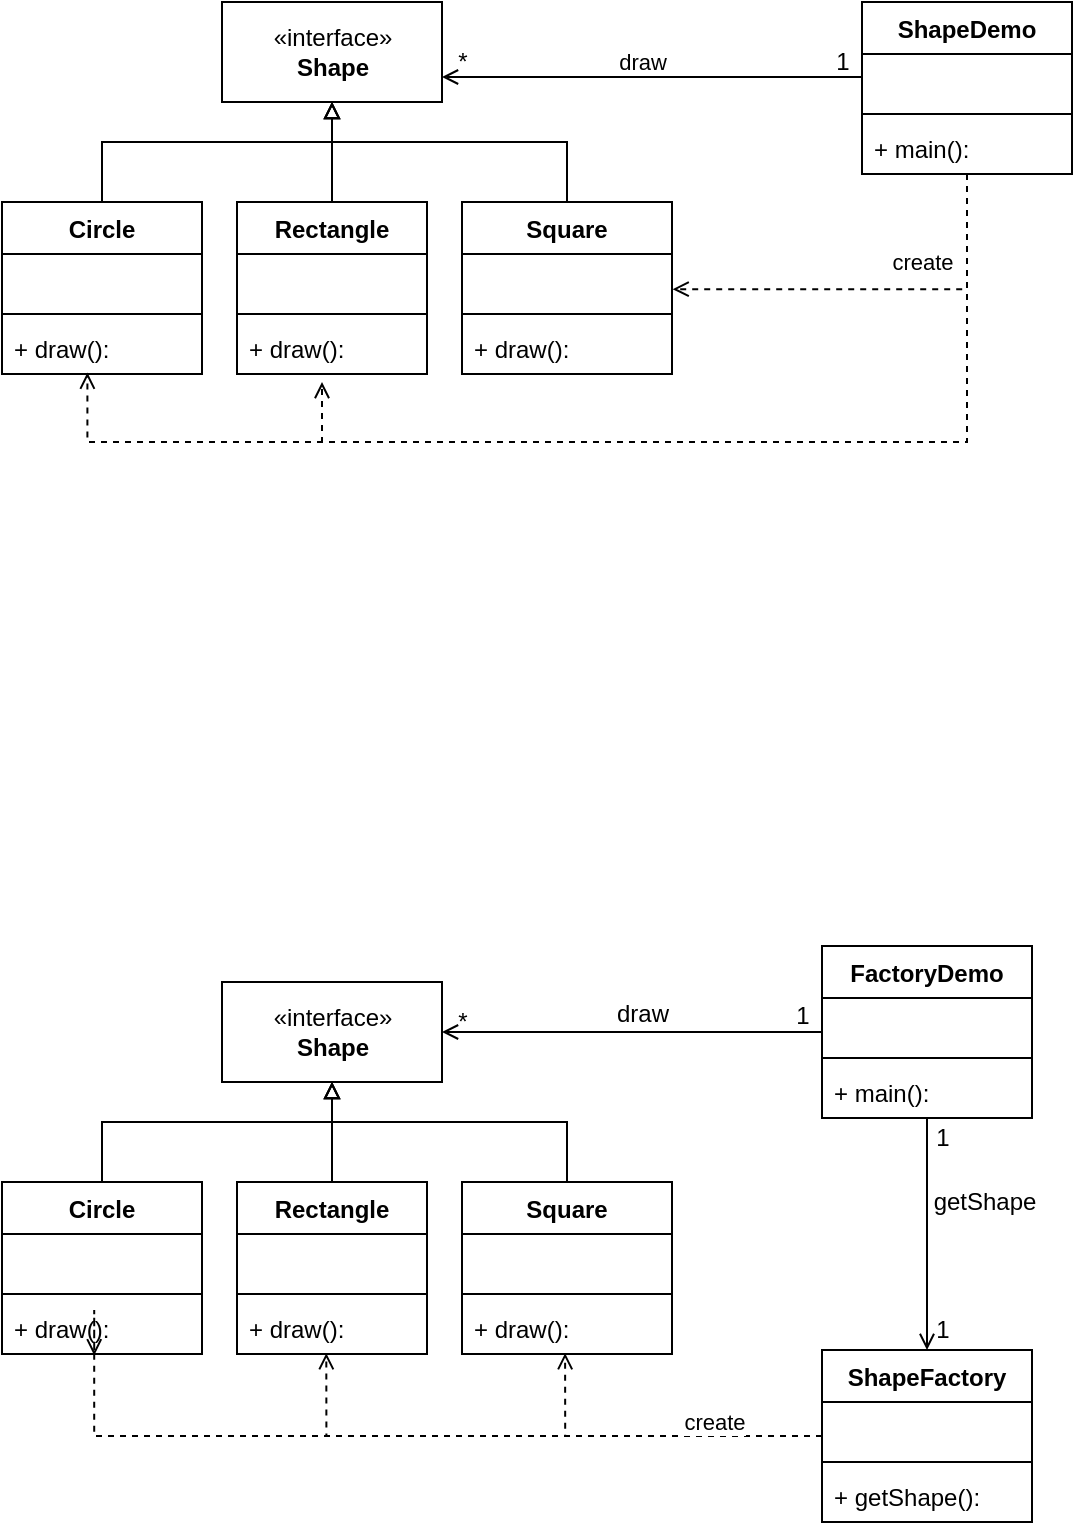 <mxfile version="13.8.8" type="github">
  <diagram id="zpAmBCKR30L5e3rzVQzA" name="Page-1">
    <mxGraphModel dx="655" dy="373" grid="1" gridSize="10" guides="1" tooltips="1" connect="1" arrows="1" fold="1" page="1" pageScale="1" pageWidth="850" pageHeight="1100" math="0" shadow="0">
      <root>
        <mxCell id="0" />
        <mxCell id="1" parent="0" />
        <mxCell id="7cLqkMVQwKOjkI5-6gQO-14" style="edgeStyle=orthogonalEdgeStyle;rounded=0;orthogonalLoop=1;jettySize=auto;html=1;entryX=0.5;entryY=1;entryDx=0;entryDy=0;endArrow=block;endFill=0;" edge="1" parent="1" source="7cLqkMVQwKOjkI5-6gQO-1" target="7cLqkMVQwKOjkI5-6gQO-5">
          <mxGeometry relative="1" as="geometry">
            <Array as="points">
              <mxPoint x="90" y="150" />
              <mxPoint x="205" y="150" />
            </Array>
          </mxGeometry>
        </mxCell>
        <mxCell id="7cLqkMVQwKOjkI5-6gQO-1" value="Circle" style="swimlane;fontStyle=1;align=center;verticalAlign=top;childLayout=stackLayout;horizontal=1;startSize=26;horizontalStack=0;resizeParent=1;resizeParentMax=0;resizeLast=0;collapsible=1;marginBottom=0;" vertex="1" parent="1">
          <mxGeometry x="40" y="180" width="100" height="86" as="geometry" />
        </mxCell>
        <mxCell id="7cLqkMVQwKOjkI5-6gQO-2" value="   " style="text;strokeColor=none;fillColor=none;align=left;verticalAlign=top;spacingLeft=4;spacingRight=4;overflow=hidden;rotatable=0;points=[[0,0.5],[1,0.5]];portConstraint=eastwest;" vertex="1" parent="7cLqkMVQwKOjkI5-6gQO-1">
          <mxGeometry y="26" width="100" height="26" as="geometry" />
        </mxCell>
        <mxCell id="7cLqkMVQwKOjkI5-6gQO-3" value="" style="line;strokeWidth=1;fillColor=none;align=left;verticalAlign=middle;spacingTop=-1;spacingLeft=3;spacingRight=3;rotatable=0;labelPosition=right;points=[];portConstraint=eastwest;" vertex="1" parent="7cLqkMVQwKOjkI5-6gQO-1">
          <mxGeometry y="52" width="100" height="8" as="geometry" />
        </mxCell>
        <mxCell id="7cLqkMVQwKOjkI5-6gQO-4" value="+ draw(): " style="text;strokeColor=none;fillColor=none;align=left;verticalAlign=top;spacingLeft=4;spacingRight=4;overflow=hidden;rotatable=0;points=[[0,0.5],[1,0.5]];portConstraint=eastwest;" vertex="1" parent="7cLqkMVQwKOjkI5-6gQO-1">
          <mxGeometry y="60" width="100" height="26" as="geometry" />
        </mxCell>
        <mxCell id="7cLqkMVQwKOjkI5-6gQO-5" value="«interface»&lt;br&gt;&lt;b&gt;Shape&lt;/b&gt;" style="html=1;" vertex="1" parent="1">
          <mxGeometry x="150" y="80" width="110" height="50" as="geometry" />
        </mxCell>
        <mxCell id="7cLqkMVQwKOjkI5-6gQO-15" style="edgeStyle=orthogonalEdgeStyle;rounded=0;orthogonalLoop=1;jettySize=auto;html=1;entryX=0.5;entryY=1;entryDx=0;entryDy=0;endArrow=block;endFill=0;" edge="1" parent="1" source="7cLqkMVQwKOjkI5-6gQO-6" target="7cLqkMVQwKOjkI5-6gQO-5">
          <mxGeometry relative="1" as="geometry" />
        </mxCell>
        <mxCell id="7cLqkMVQwKOjkI5-6gQO-6" value="Rectangle" style="swimlane;fontStyle=1;align=center;verticalAlign=top;childLayout=stackLayout;horizontal=1;startSize=26;horizontalStack=0;resizeParent=1;resizeParentMax=0;resizeLast=0;collapsible=1;marginBottom=0;" vertex="1" parent="1">
          <mxGeometry x="157.5" y="180" width="95" height="86" as="geometry" />
        </mxCell>
        <mxCell id="7cLqkMVQwKOjkI5-6gQO-7" value="   " style="text;strokeColor=none;fillColor=none;align=left;verticalAlign=top;spacingLeft=4;spacingRight=4;overflow=hidden;rotatable=0;points=[[0,0.5],[1,0.5]];portConstraint=eastwest;" vertex="1" parent="7cLqkMVQwKOjkI5-6gQO-6">
          <mxGeometry y="26" width="95" height="26" as="geometry" />
        </mxCell>
        <mxCell id="7cLqkMVQwKOjkI5-6gQO-8" value="" style="line;strokeWidth=1;fillColor=none;align=left;verticalAlign=middle;spacingTop=-1;spacingLeft=3;spacingRight=3;rotatable=0;labelPosition=right;points=[];portConstraint=eastwest;" vertex="1" parent="7cLqkMVQwKOjkI5-6gQO-6">
          <mxGeometry y="52" width="95" height="8" as="geometry" />
        </mxCell>
        <mxCell id="7cLqkMVQwKOjkI5-6gQO-9" value="+ draw(): " style="text;strokeColor=none;fillColor=none;align=left;verticalAlign=top;spacingLeft=4;spacingRight=4;overflow=hidden;rotatable=0;points=[[0,0.5],[1,0.5]];portConstraint=eastwest;" vertex="1" parent="7cLqkMVQwKOjkI5-6gQO-6">
          <mxGeometry y="60" width="95" height="26" as="geometry" />
        </mxCell>
        <mxCell id="7cLqkMVQwKOjkI5-6gQO-16" style="edgeStyle=orthogonalEdgeStyle;rounded=0;orthogonalLoop=1;jettySize=auto;html=1;endArrow=block;endFill=0;" edge="1" parent="1" source="7cLqkMVQwKOjkI5-6gQO-10" target="7cLqkMVQwKOjkI5-6gQO-5">
          <mxGeometry relative="1" as="geometry">
            <Array as="points">
              <mxPoint x="323" y="150" />
              <mxPoint x="205" y="150" />
            </Array>
          </mxGeometry>
        </mxCell>
        <mxCell id="7cLqkMVQwKOjkI5-6gQO-10" value="Square" style="swimlane;fontStyle=1;align=center;verticalAlign=top;childLayout=stackLayout;horizontal=1;startSize=26;horizontalStack=0;resizeParent=1;resizeParentMax=0;resizeLast=0;collapsible=1;marginBottom=0;" vertex="1" parent="1">
          <mxGeometry x="270" y="180" width="105" height="86" as="geometry" />
        </mxCell>
        <mxCell id="7cLqkMVQwKOjkI5-6gQO-11" value="   " style="text;strokeColor=none;fillColor=none;align=left;verticalAlign=top;spacingLeft=4;spacingRight=4;overflow=hidden;rotatable=0;points=[[0,0.5],[1,0.5]];portConstraint=eastwest;" vertex="1" parent="7cLqkMVQwKOjkI5-6gQO-10">
          <mxGeometry y="26" width="105" height="26" as="geometry" />
        </mxCell>
        <mxCell id="7cLqkMVQwKOjkI5-6gQO-12" value="" style="line;strokeWidth=1;fillColor=none;align=left;verticalAlign=middle;spacingTop=-1;spacingLeft=3;spacingRight=3;rotatable=0;labelPosition=right;points=[];portConstraint=eastwest;" vertex="1" parent="7cLqkMVQwKOjkI5-6gQO-10">
          <mxGeometry y="52" width="105" height="8" as="geometry" />
        </mxCell>
        <mxCell id="7cLqkMVQwKOjkI5-6gQO-13" value="+ draw(): " style="text;strokeColor=none;fillColor=none;align=left;verticalAlign=top;spacingLeft=4;spacingRight=4;overflow=hidden;rotatable=0;points=[[0,0.5],[1,0.5]];portConstraint=eastwest;" vertex="1" parent="7cLqkMVQwKOjkI5-6gQO-10">
          <mxGeometry y="60" width="105" height="26" as="geometry" />
        </mxCell>
        <mxCell id="7cLqkMVQwKOjkI5-6gQO-56" style="edgeStyle=orthogonalEdgeStyle;rounded=0;orthogonalLoop=1;jettySize=auto;html=1;entryX=1.003;entryY=0.676;entryDx=0;entryDy=0;entryPerimeter=0;endArrow=open;endFill=0;dashed=1;" edge="1" parent="1" source="7cLqkMVQwKOjkI5-6gQO-23" target="7cLqkMVQwKOjkI5-6gQO-11">
          <mxGeometry relative="1" as="geometry" />
        </mxCell>
        <mxCell id="7cLqkMVQwKOjkI5-6gQO-57" value="create" style="edgeLabel;html=1;align=center;verticalAlign=middle;resizable=0;points=[];" vertex="1" connectable="0" parent="7cLqkMVQwKOjkI5-6gQO-56">
          <mxGeometry x="0.174" y="1" relative="1" as="geometry">
            <mxPoint x="39.89" y="-14.61" as="offset" />
          </mxGeometry>
        </mxCell>
        <mxCell id="7cLqkMVQwKOjkI5-6gQO-60" style="edgeStyle=orthogonalEdgeStyle;rounded=0;orthogonalLoop=1;jettySize=auto;html=1;dashed=1;endArrow=open;endFill=0;" edge="1" parent="1" source="7cLqkMVQwKOjkI5-6gQO-23">
          <mxGeometry relative="1" as="geometry">
            <mxPoint x="200" y="270" as="targetPoint" />
            <Array as="points">
              <mxPoint x="522" y="300" />
              <mxPoint x="200" y="300" />
            </Array>
          </mxGeometry>
        </mxCell>
        <mxCell id="7cLqkMVQwKOjkI5-6gQO-61" style="edgeStyle=orthogonalEdgeStyle;rounded=0;orthogonalLoop=1;jettySize=auto;html=1;entryX=0.427;entryY=0.973;entryDx=0;entryDy=0;entryPerimeter=0;dashed=1;endArrow=open;endFill=0;" edge="1" parent="1" source="7cLqkMVQwKOjkI5-6gQO-23" target="7cLqkMVQwKOjkI5-6gQO-4">
          <mxGeometry relative="1" as="geometry">
            <Array as="points">
              <mxPoint x="522" y="300" />
              <mxPoint x="83" y="300" />
            </Array>
          </mxGeometry>
        </mxCell>
        <mxCell id="7cLqkMVQwKOjkI5-6gQO-23" value="ShapeDemo" style="swimlane;fontStyle=1;align=center;verticalAlign=top;childLayout=stackLayout;horizontal=1;startSize=26;horizontalStack=0;resizeParent=1;resizeParentMax=0;resizeLast=0;collapsible=1;marginBottom=0;" vertex="1" parent="1">
          <mxGeometry x="470" y="80" width="105" height="86" as="geometry" />
        </mxCell>
        <mxCell id="7cLqkMVQwKOjkI5-6gQO-24" value="   " style="text;strokeColor=none;fillColor=none;align=left;verticalAlign=top;spacingLeft=4;spacingRight=4;overflow=hidden;rotatable=0;points=[[0,0.5],[1,0.5]];portConstraint=eastwest;" vertex="1" parent="7cLqkMVQwKOjkI5-6gQO-23">
          <mxGeometry y="26" width="105" height="26" as="geometry" />
        </mxCell>
        <mxCell id="7cLqkMVQwKOjkI5-6gQO-25" value="" style="line;strokeWidth=1;fillColor=none;align=left;verticalAlign=middle;spacingTop=-1;spacingLeft=3;spacingRight=3;rotatable=0;labelPosition=right;points=[];portConstraint=eastwest;" vertex="1" parent="7cLqkMVQwKOjkI5-6gQO-23">
          <mxGeometry y="52" width="105" height="8" as="geometry" />
        </mxCell>
        <mxCell id="7cLqkMVQwKOjkI5-6gQO-26" value="+ main(): " style="text;strokeColor=none;fillColor=none;align=left;verticalAlign=top;spacingLeft=4;spacingRight=4;overflow=hidden;rotatable=0;points=[[0,0.5],[1,0.5]];portConstraint=eastwest;" vertex="1" parent="7cLqkMVQwKOjkI5-6gQO-23">
          <mxGeometry y="60" width="105" height="26" as="geometry" />
        </mxCell>
        <mxCell id="7cLqkMVQwKOjkI5-6gQO-27" style="edgeStyle=orthogonalEdgeStyle;rounded=0;orthogonalLoop=1;jettySize=auto;html=1;entryX=0.5;entryY=1;entryDx=0;entryDy=0;endArrow=block;endFill=0;" edge="1" parent="1" source="7cLqkMVQwKOjkI5-6gQO-28" target="7cLqkMVQwKOjkI5-6gQO-32">
          <mxGeometry relative="1" as="geometry">
            <Array as="points">
              <mxPoint x="90" y="640" />
              <mxPoint x="205" y="640" />
            </Array>
          </mxGeometry>
        </mxCell>
        <mxCell id="7cLqkMVQwKOjkI5-6gQO-28" value="Circle" style="swimlane;fontStyle=1;align=center;verticalAlign=top;childLayout=stackLayout;horizontal=1;startSize=26;horizontalStack=0;resizeParent=1;resizeParentMax=0;resizeLast=0;collapsible=1;marginBottom=0;" vertex="1" parent="1">
          <mxGeometry x="40" y="670" width="100" height="86" as="geometry" />
        </mxCell>
        <mxCell id="7cLqkMVQwKOjkI5-6gQO-29" value="   " style="text;strokeColor=none;fillColor=none;align=left;verticalAlign=top;spacingLeft=4;spacingRight=4;overflow=hidden;rotatable=0;points=[[0,0.5],[1,0.5]];portConstraint=eastwest;" vertex="1" parent="7cLqkMVQwKOjkI5-6gQO-28">
          <mxGeometry y="26" width="100" height="26" as="geometry" />
        </mxCell>
        <mxCell id="7cLqkMVQwKOjkI5-6gQO-30" value="" style="line;strokeWidth=1;fillColor=none;align=left;verticalAlign=middle;spacingTop=-1;spacingLeft=3;spacingRight=3;rotatable=0;labelPosition=right;points=[];portConstraint=eastwest;" vertex="1" parent="7cLqkMVQwKOjkI5-6gQO-28">
          <mxGeometry y="52" width="100" height="8" as="geometry" />
        </mxCell>
        <mxCell id="7cLqkMVQwKOjkI5-6gQO-31" value="+ draw(): " style="text;strokeColor=none;fillColor=none;align=left;verticalAlign=top;spacingLeft=4;spacingRight=4;overflow=hidden;rotatable=0;points=[[0,0.5],[1,0.5]];portConstraint=eastwest;" vertex="1" parent="7cLqkMVQwKOjkI5-6gQO-28">
          <mxGeometry y="60" width="100" height="26" as="geometry" />
        </mxCell>
        <mxCell id="7cLqkMVQwKOjkI5-6gQO-32" value="«interface»&lt;br&gt;&lt;b&gt;Shape&lt;/b&gt;" style="html=1;" vertex="1" parent="1">
          <mxGeometry x="150" y="570" width="110" height="50" as="geometry" />
        </mxCell>
        <mxCell id="7cLqkMVQwKOjkI5-6gQO-33" style="edgeStyle=orthogonalEdgeStyle;rounded=0;orthogonalLoop=1;jettySize=auto;html=1;entryX=0.5;entryY=1;entryDx=0;entryDy=0;endArrow=block;endFill=0;" edge="1" parent="1" source="7cLqkMVQwKOjkI5-6gQO-34" target="7cLqkMVQwKOjkI5-6gQO-32">
          <mxGeometry relative="1" as="geometry" />
        </mxCell>
        <mxCell id="7cLqkMVQwKOjkI5-6gQO-34" value="Rectangle" style="swimlane;fontStyle=1;align=center;verticalAlign=top;childLayout=stackLayout;horizontal=1;startSize=26;horizontalStack=0;resizeParent=1;resizeParentMax=0;resizeLast=0;collapsible=1;marginBottom=0;" vertex="1" parent="1">
          <mxGeometry x="157.5" y="670" width="95" height="86" as="geometry" />
        </mxCell>
        <mxCell id="7cLqkMVQwKOjkI5-6gQO-35" value="   " style="text;strokeColor=none;fillColor=none;align=left;verticalAlign=top;spacingLeft=4;spacingRight=4;overflow=hidden;rotatable=0;points=[[0,0.5],[1,0.5]];portConstraint=eastwest;" vertex="1" parent="7cLqkMVQwKOjkI5-6gQO-34">
          <mxGeometry y="26" width="95" height="26" as="geometry" />
        </mxCell>
        <mxCell id="7cLqkMVQwKOjkI5-6gQO-36" value="" style="line;strokeWidth=1;fillColor=none;align=left;verticalAlign=middle;spacingTop=-1;spacingLeft=3;spacingRight=3;rotatable=0;labelPosition=right;points=[];portConstraint=eastwest;" vertex="1" parent="7cLqkMVQwKOjkI5-6gQO-34">
          <mxGeometry y="52" width="95" height="8" as="geometry" />
        </mxCell>
        <mxCell id="7cLqkMVQwKOjkI5-6gQO-37" value="+ draw(): " style="text;strokeColor=none;fillColor=none;align=left;verticalAlign=top;spacingLeft=4;spacingRight=4;overflow=hidden;rotatable=0;points=[[0,0.5],[1,0.5]];portConstraint=eastwest;" vertex="1" parent="7cLqkMVQwKOjkI5-6gQO-34">
          <mxGeometry y="60" width="95" height="26" as="geometry" />
        </mxCell>
        <mxCell id="7cLqkMVQwKOjkI5-6gQO-38" style="edgeStyle=orthogonalEdgeStyle;rounded=0;orthogonalLoop=1;jettySize=auto;html=1;endArrow=block;endFill=0;" edge="1" parent="1" source="7cLqkMVQwKOjkI5-6gQO-39" target="7cLqkMVQwKOjkI5-6gQO-32">
          <mxGeometry relative="1" as="geometry">
            <Array as="points">
              <mxPoint x="323" y="640" />
              <mxPoint x="205" y="640" />
            </Array>
          </mxGeometry>
        </mxCell>
        <mxCell id="7cLqkMVQwKOjkI5-6gQO-39" value="Square" style="swimlane;fontStyle=1;align=center;verticalAlign=top;childLayout=stackLayout;horizontal=1;startSize=26;horizontalStack=0;resizeParent=1;resizeParentMax=0;resizeLast=0;collapsible=1;marginBottom=0;" vertex="1" parent="1">
          <mxGeometry x="270" y="670" width="105" height="86" as="geometry" />
        </mxCell>
        <mxCell id="7cLqkMVQwKOjkI5-6gQO-40" value="   " style="text;strokeColor=none;fillColor=none;align=left;verticalAlign=top;spacingLeft=4;spacingRight=4;overflow=hidden;rotatable=0;points=[[0,0.5],[1,0.5]];portConstraint=eastwest;" vertex="1" parent="7cLqkMVQwKOjkI5-6gQO-39">
          <mxGeometry y="26" width="105" height="26" as="geometry" />
        </mxCell>
        <mxCell id="7cLqkMVQwKOjkI5-6gQO-41" value="" style="line;strokeWidth=1;fillColor=none;align=left;verticalAlign=middle;spacingTop=-1;spacingLeft=3;spacingRight=3;rotatable=0;labelPosition=right;points=[];portConstraint=eastwest;" vertex="1" parent="7cLqkMVQwKOjkI5-6gQO-39">
          <mxGeometry y="52" width="105" height="8" as="geometry" />
        </mxCell>
        <mxCell id="7cLqkMVQwKOjkI5-6gQO-42" value="+ draw(): " style="text;strokeColor=none;fillColor=none;align=left;verticalAlign=top;spacingLeft=4;spacingRight=4;overflow=hidden;rotatable=0;points=[[0,0.5],[1,0.5]];portConstraint=eastwest;" vertex="1" parent="7cLqkMVQwKOjkI5-6gQO-39">
          <mxGeometry y="60" width="105" height="26" as="geometry" />
        </mxCell>
        <mxCell id="7cLqkMVQwKOjkI5-6gQO-70" style="edgeStyle=orthogonalEdgeStyle;rounded=0;orthogonalLoop=1;jettySize=auto;html=1;entryX=0.47;entryY=0.984;entryDx=0;entryDy=0;entryPerimeter=0;dashed=1;endArrow=open;endFill=0;" edge="1" parent="1" source="7cLqkMVQwKOjkI5-6gQO-43" target="7cLqkMVQwKOjkI5-6gQO-37">
          <mxGeometry relative="1" as="geometry">
            <Array as="points">
              <mxPoint x="202" y="797" />
            </Array>
          </mxGeometry>
        </mxCell>
        <mxCell id="7cLqkMVQwKOjkI5-6gQO-71" style="edgeStyle=orthogonalEdgeStyle;rounded=0;orthogonalLoop=1;jettySize=auto;html=1;entryX=0.491;entryY=0.984;entryDx=0;entryDy=0;entryPerimeter=0;dashed=1;endArrow=open;endFill=0;" edge="1" parent="1" source="7cLqkMVQwKOjkI5-6gQO-43" target="7cLqkMVQwKOjkI5-6gQO-42">
          <mxGeometry relative="1" as="geometry" />
        </mxCell>
        <mxCell id="7cLqkMVQwKOjkI5-6gQO-72" style="edgeStyle=orthogonalEdgeStyle;rounded=0;orthogonalLoop=1;jettySize=auto;html=1;entryX=0.461;entryY=1.027;entryDx=0;entryDy=0;entryPerimeter=0;dashed=1;endArrow=open;endFill=0;" edge="1" parent="1" source="7cLqkMVQwKOjkI5-6gQO-43" target="7cLqkMVQwKOjkI5-6gQO-31">
          <mxGeometry relative="1" as="geometry" />
        </mxCell>
        <mxCell id="7cLqkMVQwKOjkI5-6gQO-73" value="create" style="edgeLabel;html=1;align=center;verticalAlign=middle;resizable=0;points=[];" vertex="1" connectable="0" parent="7cLqkMVQwKOjkI5-6gQO-72">
          <mxGeometry x="-0.758" y="1" relative="1" as="geometry">
            <mxPoint y="-8" as="offset" />
          </mxGeometry>
        </mxCell>
        <mxCell id="7cLqkMVQwKOjkI5-6gQO-43" value="ShapeFactory" style="swimlane;fontStyle=1;align=center;verticalAlign=top;childLayout=stackLayout;horizontal=1;startSize=26;horizontalStack=0;resizeParent=1;resizeParentMax=0;resizeLast=0;collapsible=1;marginBottom=0;" vertex="1" parent="1">
          <mxGeometry x="450" y="754" width="105" height="86" as="geometry" />
        </mxCell>
        <mxCell id="7cLqkMVQwKOjkI5-6gQO-44" value="   " style="text;strokeColor=none;fillColor=none;align=left;verticalAlign=top;spacingLeft=4;spacingRight=4;overflow=hidden;rotatable=0;points=[[0,0.5],[1,0.5]];portConstraint=eastwest;" vertex="1" parent="7cLqkMVQwKOjkI5-6gQO-43">
          <mxGeometry y="26" width="105" height="26" as="geometry" />
        </mxCell>
        <mxCell id="7cLqkMVQwKOjkI5-6gQO-45" value="" style="line;strokeWidth=1;fillColor=none;align=left;verticalAlign=middle;spacingTop=-1;spacingLeft=3;spacingRight=3;rotatable=0;labelPosition=right;points=[];portConstraint=eastwest;" vertex="1" parent="7cLqkMVQwKOjkI5-6gQO-43">
          <mxGeometry y="52" width="105" height="8" as="geometry" />
        </mxCell>
        <mxCell id="7cLqkMVQwKOjkI5-6gQO-46" value="+ getShape(): " style="text;strokeColor=none;fillColor=none;align=left;verticalAlign=top;spacingLeft=4;spacingRight=4;overflow=hidden;rotatable=0;points=[[0,0.5],[1,0.5]];portConstraint=eastwest;" vertex="1" parent="7cLqkMVQwKOjkI5-6gQO-43">
          <mxGeometry y="60" width="105" height="26" as="geometry" />
        </mxCell>
        <mxCell id="7cLqkMVQwKOjkI5-6gQO-54" style="edgeStyle=orthogonalEdgeStyle;rounded=0;orthogonalLoop=1;jettySize=auto;html=1;entryX=1;entryY=0.5;entryDx=0;entryDy=0;endArrow=open;endFill=0;" edge="1" parent="1" source="7cLqkMVQwKOjkI5-6gQO-47" target="7cLqkMVQwKOjkI5-6gQO-32">
          <mxGeometry relative="1" as="geometry" />
        </mxCell>
        <mxCell id="7cLqkMVQwKOjkI5-6gQO-65" style="edgeStyle=orthogonalEdgeStyle;rounded=0;orthogonalLoop=1;jettySize=auto;html=1;entryX=0.5;entryY=0;entryDx=0;entryDy=0;endArrow=open;endFill=0;" edge="1" parent="1" source="7cLqkMVQwKOjkI5-6gQO-47" target="7cLqkMVQwKOjkI5-6gQO-43">
          <mxGeometry relative="1" as="geometry" />
        </mxCell>
        <mxCell id="7cLqkMVQwKOjkI5-6gQO-47" value="FactoryDemo" style="swimlane;fontStyle=1;align=center;verticalAlign=top;childLayout=stackLayout;horizontal=1;startSize=26;horizontalStack=0;resizeParent=1;resizeParentMax=0;resizeLast=0;collapsible=1;marginBottom=0;" vertex="1" parent="1">
          <mxGeometry x="450" y="552" width="105" height="86" as="geometry" />
        </mxCell>
        <mxCell id="7cLqkMVQwKOjkI5-6gQO-48" value="   " style="text;strokeColor=none;fillColor=none;align=left;verticalAlign=top;spacingLeft=4;spacingRight=4;overflow=hidden;rotatable=0;points=[[0,0.5],[1,0.5]];portConstraint=eastwest;" vertex="1" parent="7cLqkMVQwKOjkI5-6gQO-47">
          <mxGeometry y="26" width="105" height="26" as="geometry" />
        </mxCell>
        <mxCell id="7cLqkMVQwKOjkI5-6gQO-49" value="" style="line;strokeWidth=1;fillColor=none;align=left;verticalAlign=middle;spacingTop=-1;spacingLeft=3;spacingRight=3;rotatable=0;labelPosition=right;points=[];portConstraint=eastwest;" vertex="1" parent="7cLqkMVQwKOjkI5-6gQO-47">
          <mxGeometry y="52" width="105" height="8" as="geometry" />
        </mxCell>
        <mxCell id="7cLqkMVQwKOjkI5-6gQO-50" value="+ main(): " style="text;strokeColor=none;fillColor=none;align=left;verticalAlign=top;spacingLeft=4;spacingRight=4;overflow=hidden;rotatable=0;points=[[0,0.5],[1,0.5]];portConstraint=eastwest;" vertex="1" parent="7cLqkMVQwKOjkI5-6gQO-47">
          <mxGeometry y="60" width="105" height="26" as="geometry" />
        </mxCell>
        <mxCell id="7cLqkMVQwKOjkI5-6gQO-51" style="edgeStyle=orthogonalEdgeStyle;rounded=0;orthogonalLoop=1;jettySize=auto;html=1;entryX=1;entryY=0.75;entryDx=0;entryDy=0;endArrow=open;endFill=0;" edge="1" parent="1" source="7cLqkMVQwKOjkI5-6gQO-24" target="7cLqkMVQwKOjkI5-6gQO-5">
          <mxGeometry relative="1" as="geometry">
            <Array as="points">
              <mxPoint x="365" y="118" />
            </Array>
          </mxGeometry>
        </mxCell>
        <mxCell id="7cLqkMVQwKOjkI5-6gQO-55" value="draw" style="edgeLabel;html=1;align=center;verticalAlign=middle;resizable=0;points=[];" vertex="1" connectable="0" parent="7cLqkMVQwKOjkI5-6gQO-51">
          <mxGeometry x="0.261" y="1" relative="1" as="geometry">
            <mxPoint x="22.57" y="-8.51" as="offset" />
          </mxGeometry>
        </mxCell>
        <mxCell id="7cLqkMVQwKOjkI5-6gQO-58" value="1" style="text;html=1;align=center;verticalAlign=middle;resizable=0;points=[];autosize=1;" vertex="1" parent="1">
          <mxGeometry x="450" y="100" width="20" height="20" as="geometry" />
        </mxCell>
        <mxCell id="7cLqkMVQwKOjkI5-6gQO-59" value="*" style="text;html=1;align=center;verticalAlign=middle;resizable=0;points=[];autosize=1;" vertex="1" parent="1">
          <mxGeometry x="260" y="100" width="20" height="20" as="geometry" />
        </mxCell>
        <mxCell id="7cLqkMVQwKOjkI5-6gQO-62" value="draw&lt;br&gt;" style="text;html=1;align=center;verticalAlign=middle;resizable=0;points=[];autosize=1;" vertex="1" parent="1">
          <mxGeometry x="340" y="576" width="40" height="20" as="geometry" />
        </mxCell>
        <mxCell id="7cLqkMVQwKOjkI5-6gQO-63" value="1" style="text;html=1;align=center;verticalAlign=middle;resizable=0;points=[];autosize=1;" vertex="1" parent="1">
          <mxGeometry x="430" y="577" width="20" height="20" as="geometry" />
        </mxCell>
        <mxCell id="7cLqkMVQwKOjkI5-6gQO-64" value="*" style="text;html=1;align=center;verticalAlign=middle;resizable=0;points=[];autosize=1;" vertex="1" parent="1">
          <mxGeometry x="260" y="580" width="20" height="20" as="geometry" />
        </mxCell>
        <mxCell id="7cLqkMVQwKOjkI5-6gQO-66" value="1" style="text;html=1;align=center;verticalAlign=middle;resizable=0;points=[];autosize=1;" vertex="1" parent="1">
          <mxGeometry x="500" y="734" width="20" height="20" as="geometry" />
        </mxCell>
        <mxCell id="7cLqkMVQwKOjkI5-6gQO-67" value="getShape" style="text;html=1;align=center;verticalAlign=middle;resizable=0;points=[];autosize=1;" vertex="1" parent="1">
          <mxGeometry x="496" y="670" width="70" height="20" as="geometry" />
        </mxCell>
        <mxCell id="7cLqkMVQwKOjkI5-6gQO-74" value="1" style="text;html=1;align=center;verticalAlign=middle;resizable=0;points=[];autosize=1;" vertex="1" parent="1">
          <mxGeometry x="500" y="638" width="20" height="20" as="geometry" />
        </mxCell>
      </root>
    </mxGraphModel>
  </diagram>
</mxfile>
